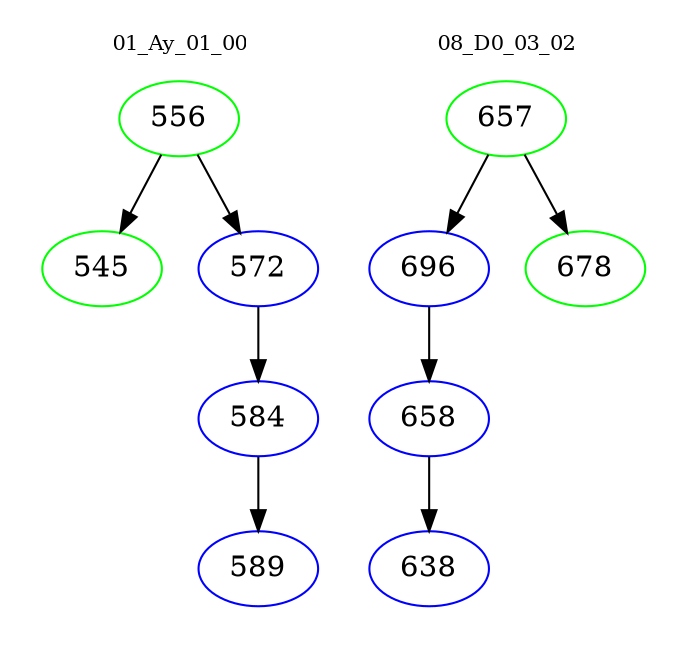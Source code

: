 digraph{
subgraph cluster_0 {
color = white
label = "01_Ay_01_00";
fontsize=10;
T0_556 [label="556", color="green"]
T0_556 -> T0_545 [color="black"]
T0_545 [label="545", color="green"]
T0_556 -> T0_572 [color="black"]
T0_572 [label="572", color="blue"]
T0_572 -> T0_584 [color="black"]
T0_584 [label="584", color="blue"]
T0_584 -> T0_589 [color="black"]
T0_589 [label="589", color="blue"]
}
subgraph cluster_1 {
color = white
label = "08_D0_03_02";
fontsize=10;
T1_657 [label="657", color="green"]
T1_657 -> T1_696 [color="black"]
T1_696 [label="696", color="blue"]
T1_696 -> T1_658 [color="black"]
T1_658 [label="658", color="blue"]
T1_658 -> T1_638 [color="black"]
T1_638 [label="638", color="blue"]
T1_657 -> T1_678 [color="black"]
T1_678 [label="678", color="green"]
}
}
